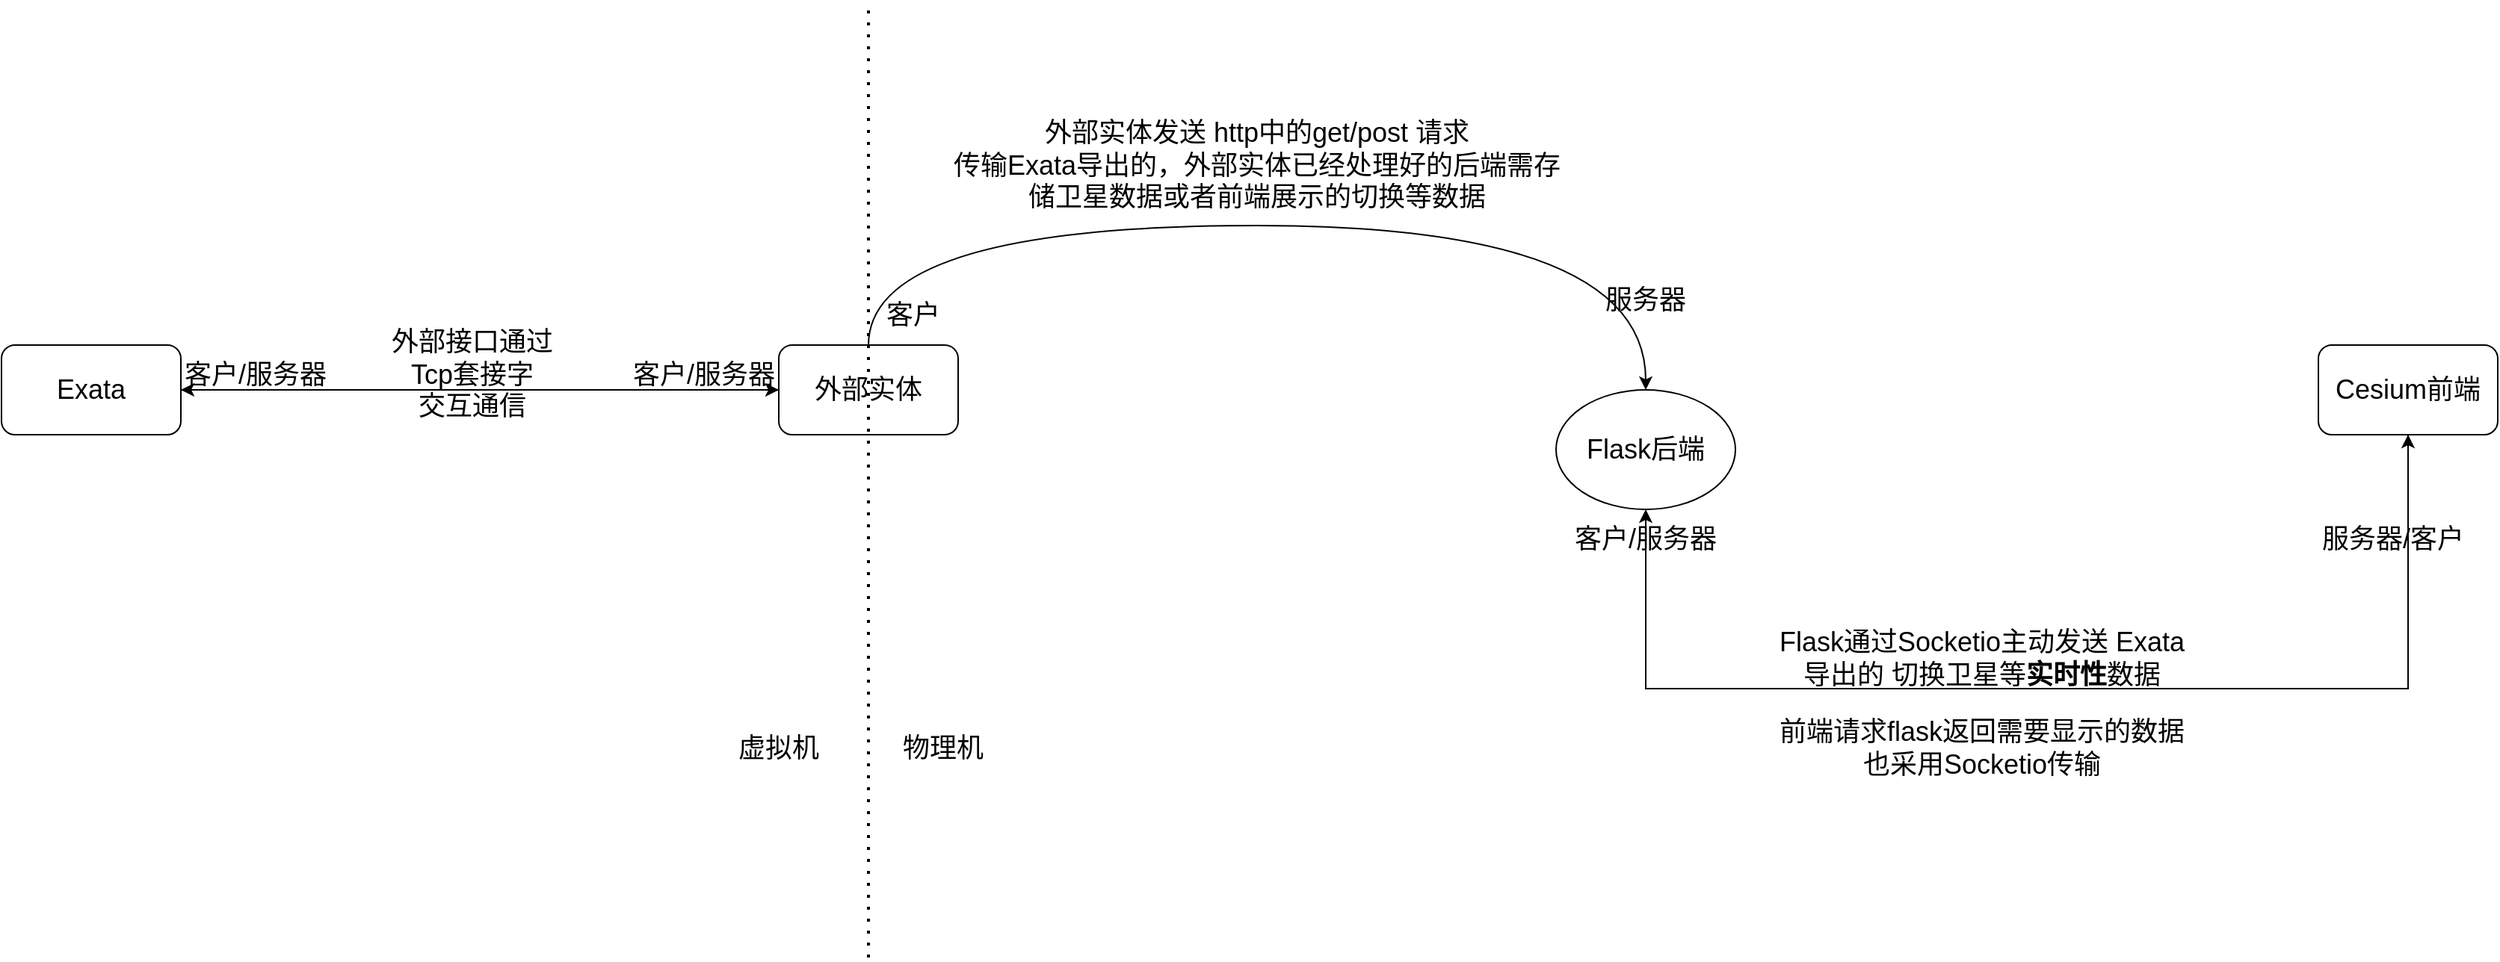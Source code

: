 <mxfile version="14.1.2" type="device"><diagram id="-umLlG-xIh10qyKa1o38" name="Page-1"><mxGraphModel dx="1673" dy="979" grid="0" gridSize="10" guides="1" tooltips="1" connect="1" arrows="1" fold="1" page="1" pageScale="1" pageWidth="2336" pageHeight="1654" math="0" shadow="0"><root><mxCell id="0"/><mxCell id="1" parent="0"/><mxCell id="F7JWkhstWXNRhR_Bp7s_-4" style="edgeStyle=none;rounded=0;orthogonalLoop=1;jettySize=auto;html=1;exitX=1;exitY=0.5;exitDx=0;exitDy=0;entryX=0;entryY=0.5;entryDx=0;entryDy=0;" edge="1" source="F7JWkhstWXNRhR_Bp7s_-5" target="F7JWkhstWXNRhR_Bp7s_-7" parent="1"><mxGeometry relative="1" as="geometry"/></mxCell><mxCell id="F7JWkhstWXNRhR_Bp7s_-5" value="&lt;font style=&quot;font-size: 18px&quot;&gt;Exata&lt;/font&gt;" style="rounded=1;whiteSpace=wrap;html=1;" vertex="1" parent="1"><mxGeometry x="10" y="380" width="120" height="60" as="geometry"/></mxCell><mxCell id="F7JWkhstWXNRhR_Bp7s_-6" style="edgeStyle=orthogonalEdgeStyle;curved=1;rounded=0;orthogonalLoop=1;jettySize=auto;html=1;exitX=0.5;exitY=0;exitDx=0;exitDy=0;entryX=0.5;entryY=0;entryDx=0;entryDy=0;" edge="1" source="F7JWkhstWXNRhR_Bp7s_-7" target="F7JWkhstWXNRhR_Bp7s_-11" parent="1"><mxGeometry relative="1" as="geometry"><Array as="points"><mxPoint x="590" y="300"/><mxPoint x="1110" y="300"/></Array></mxGeometry></mxCell><mxCell id="F7JWkhstWXNRhR_Bp7s_-7" value="&lt;font style=&quot;font-size: 18px&quot;&gt;外部实体&lt;/font&gt;" style="rounded=1;whiteSpace=wrap;html=1;" vertex="1" parent="1"><mxGeometry x="530" y="380" width="120" height="60" as="geometry"/></mxCell><mxCell id="F7JWkhstWXNRhR_Bp7s_-8" style="edgeStyle=orthogonalEdgeStyle;rounded=0;orthogonalLoop=1;jettySize=auto;html=1;exitX=0.5;exitY=1;exitDx=0;exitDy=0;entryX=0.5;entryY=0;entryDx=0;entryDy=0;" edge="1" source="F7JWkhstWXNRhR_Bp7s_-9" target="F7JWkhstWXNRhR_Bp7s_-26" parent="1"><mxGeometry relative="1" as="geometry"><Array as="points"><mxPoint x="1620" y="610"/><mxPoint x="1110" y="610"/></Array></mxGeometry></mxCell><mxCell id="F7JWkhstWXNRhR_Bp7s_-9" value="&lt;span style=&quot;font-size: 18px&quot;&gt;Cesium前端&lt;br&gt;&lt;/span&gt;" style="rounded=1;whiteSpace=wrap;html=1;" vertex="1" parent="1"><mxGeometry x="1560" y="380" width="120" height="60" as="geometry"/></mxCell><mxCell id="F7JWkhstWXNRhR_Bp7s_-10" style="edgeStyle=orthogonalEdgeStyle;rounded=0;orthogonalLoop=1;jettySize=auto;html=1;exitX=0.5;exitY=1;exitDx=0;exitDy=0;entryX=0.5;entryY=1;entryDx=0;entryDy=0;" edge="1" source="F7JWkhstWXNRhR_Bp7s_-26" target="F7JWkhstWXNRhR_Bp7s_-9" parent="1"><mxGeometry relative="1" as="geometry"><Array as="points"><mxPoint x="1110" y="610"/><mxPoint x="1620" y="610"/></Array></mxGeometry></mxCell><mxCell id="F7JWkhstWXNRhR_Bp7s_-11" value="&lt;span style=&quot;font-size: 18px&quot;&gt;Flask后端&lt;/span&gt;" style="ellipse;whiteSpace=wrap;html=1;" vertex="1" parent="1"><mxGeometry x="1050" y="410" width="120" height="80" as="geometry"/></mxCell><mxCell id="F7JWkhstWXNRhR_Bp7s_-12" value="&lt;font style=&quot;font-size: 18px&quot;&gt;客户/服务器&lt;/font&gt;" style="text;html=1;strokeColor=none;fillColor=none;align=center;verticalAlign=middle;whiteSpace=wrap;rounded=0;" vertex="1" parent="1"><mxGeometry x="130" y="380" width="100" height="40" as="geometry"/></mxCell><mxCell id="F7JWkhstWXNRhR_Bp7s_-13" style="edgeStyle=none;rounded=0;orthogonalLoop=1;jettySize=auto;html=1;exitX=1;exitY=0.75;exitDx=0;exitDy=0;entryX=0;entryY=0.75;entryDx=0;entryDy=0;" edge="1" source="F7JWkhstWXNRhR_Bp7s_-14" target="F7JWkhstWXNRhR_Bp7s_-12" parent="1"><mxGeometry relative="1" as="geometry"/></mxCell><mxCell id="F7JWkhstWXNRhR_Bp7s_-14" value="&lt;font style=&quot;font-size: 18px&quot;&gt;客户/服务器&lt;/font&gt;" style="text;html=1;strokeColor=none;fillColor=none;align=center;verticalAlign=middle;whiteSpace=wrap;rounded=0;" vertex="1" parent="1"><mxGeometry x="430" y="380" width="100" height="40" as="geometry"/></mxCell><mxCell id="F7JWkhstWXNRhR_Bp7s_-15" value="&lt;font style=&quot;font-size: 18px&quot;&gt;客户&lt;/font&gt;" style="text;html=1;strokeColor=none;fillColor=none;align=center;verticalAlign=middle;whiteSpace=wrap;rounded=0;" vertex="1" parent="1"><mxGeometry x="570" y="340" width="100" height="40" as="geometry"/></mxCell><mxCell id="F7JWkhstWXNRhR_Bp7s_-17" value="&lt;font style=&quot;font-size: 18px&quot;&gt;服务器&lt;/font&gt;" style="text;html=1;strokeColor=none;fillColor=none;align=center;verticalAlign=middle;whiteSpace=wrap;rounded=0;" vertex="1" parent="1"><mxGeometry x="1060" y="330" width="100" height="40" as="geometry"/></mxCell><mxCell id="F7JWkhstWXNRhR_Bp7s_-18" value="&lt;font style=&quot;font-size: 18px&quot;&gt;外部接口通过&lt;br&gt;Tcp套接字&lt;br&gt;交互通信&lt;br&gt;&lt;/font&gt;" style="text;html=1;strokeColor=none;fillColor=none;align=center;verticalAlign=middle;whiteSpace=wrap;rounded=0;" vertex="1" parent="1"><mxGeometry x="270" y="380" width="110" height="40" as="geometry"/></mxCell><mxCell id="F7JWkhstWXNRhR_Bp7s_-19" value="&lt;font style=&quot;font-size: 18px&quot;&gt;外部实体发送 http中的get/post 请求&lt;br&gt;传输Exata导出的，外部实体已经处理好的后端需存储卫星数据或者前端展示的切换等数据&lt;br&gt;&lt;/font&gt;" style="text;html=1;strokeColor=none;fillColor=none;align=center;verticalAlign=middle;whiteSpace=wrap;rounded=0;" vertex="1" parent="1"><mxGeometry x="640" y="240" width="420" height="40" as="geometry"/></mxCell><mxCell id="F7JWkhstWXNRhR_Bp7s_-20" value="&lt;font style=&quot;font-size: 18px&quot;&gt;前端请求flask返回需要显示的数据也采用Socketio传输&lt;br&gt;&lt;/font&gt;" style="text;html=1;strokeColor=none;fillColor=none;align=center;verticalAlign=middle;whiteSpace=wrap;rounded=0;" vertex="1" parent="1"><mxGeometry x="1190" y="630" width="290" height="40" as="geometry"/></mxCell><mxCell id="F7JWkhstWXNRhR_Bp7s_-21" value="&lt;font style=&quot;font-size: 18px&quot;&gt;Flask通过Socketio主动发送 Exata导出的 切换卫星等&lt;b&gt;实时性&lt;/b&gt;数据&lt;br&gt;&lt;/font&gt;" style="text;html=1;strokeColor=none;fillColor=none;align=center;verticalAlign=middle;whiteSpace=wrap;rounded=0;" vertex="1" parent="1"><mxGeometry x="1190" y="570" width="290" height="40" as="geometry"/></mxCell><mxCell id="F7JWkhstWXNRhR_Bp7s_-22" value="&lt;font style=&quot;font-size: 18px&quot;&gt;服务器/客户&lt;/font&gt;" style="text;html=1;strokeColor=none;fillColor=none;align=center;verticalAlign=middle;whiteSpace=wrap;rounded=0;" vertex="1" parent="1"><mxGeometry x="1560" y="490" width="100" height="40" as="geometry"/></mxCell><mxCell id="F7JWkhstWXNRhR_Bp7s_-23" value="" style="endArrow=none;dashed=1;html=1;dashPattern=1 3;strokeWidth=2;" edge="1" parent="1"><mxGeometry width="50" height="50" relative="1" as="geometry"><mxPoint x="590" y="790" as="sourcePoint"/><mxPoint x="590" y="150" as="targetPoint"/><Array as="points"/></mxGeometry></mxCell><mxCell id="F7JWkhstWXNRhR_Bp7s_-24" value="&lt;font style=&quot;font-size: 18px&quot;&gt;虚拟机&lt;br&gt;&lt;/font&gt;" style="text;html=1;strokeColor=none;fillColor=none;align=center;verticalAlign=middle;whiteSpace=wrap;rounded=0;" vertex="1" parent="1"><mxGeometry x="480" y="630" width="100" height="40" as="geometry"/></mxCell><mxCell id="F7JWkhstWXNRhR_Bp7s_-25" value="&lt;font style=&quot;font-size: 18px&quot;&gt;物理机&lt;br&gt;&lt;/font&gt;" style="text;html=1;strokeColor=none;fillColor=none;align=center;verticalAlign=middle;whiteSpace=wrap;rounded=0;" vertex="1" parent="1"><mxGeometry x="590" y="630" width="100" height="40" as="geometry"/></mxCell><mxCell id="F7JWkhstWXNRhR_Bp7s_-26" value="&lt;font style=&quot;font-size: 18px&quot;&gt;客户/服务器&lt;/font&gt;" style="text;html=1;strokeColor=none;fillColor=none;align=center;verticalAlign=middle;whiteSpace=wrap;rounded=0;" vertex="1" parent="1"><mxGeometry x="1060" y="490" width="100" height="40" as="geometry"/></mxCell></root></mxGraphModel></diagram></mxfile>